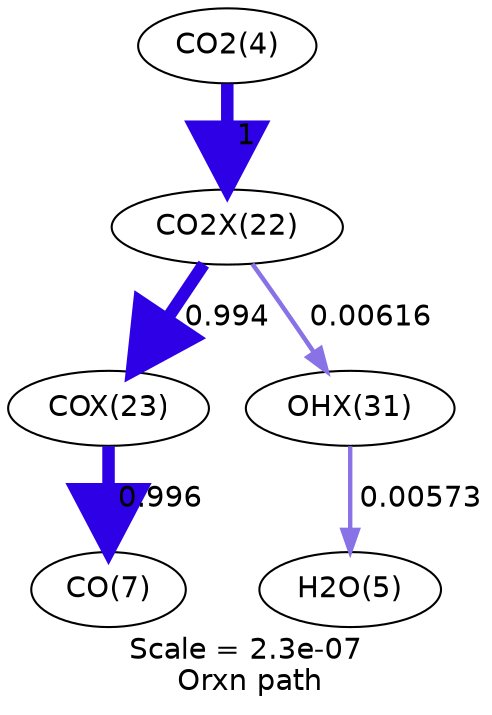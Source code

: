 digraph reaction_paths {
center=1;
s25 -> s2[fontname="Helvetica", penwidth=6, arrowsize=3, color="0.7, 1.5, 0.9"
, label=" 1"];
s2 -> s3[fontname="Helvetica", penwidth=6, arrowsize=3, color="0.7, 1.49, 0.9"
, label=" 0.994"];
s2 -> s11[fontname="Helvetica", penwidth=2.16, arrowsize=1.08, color="0.7, 0.506, 0.9"
, label=" 0.00616"];
s3 -> s28[fontname="Helvetica", penwidth=6, arrowsize=3, color="0.7, 1.5, 0.9"
, label=" 0.996"];
s11 -> s26[fontname="Helvetica", penwidth=2.1, arrowsize=1.05, color="0.7, 0.506, 0.9"
, label=" 0.00573"];
s2 [ fontname="Helvetica", label="CO2X(22)"];
s3 [ fontname="Helvetica", label="COX(23)"];
s11 [ fontname="Helvetica", label="OHX(31)"];
s25 [ fontname="Helvetica", label="CO2(4)"];
s26 [ fontname="Helvetica", label="H2O(5)"];
s28 [ fontname="Helvetica", label="CO(7)"];
 label = "Scale = 2.3e-07\l Orxn path";
 fontname = "Helvetica";
}
